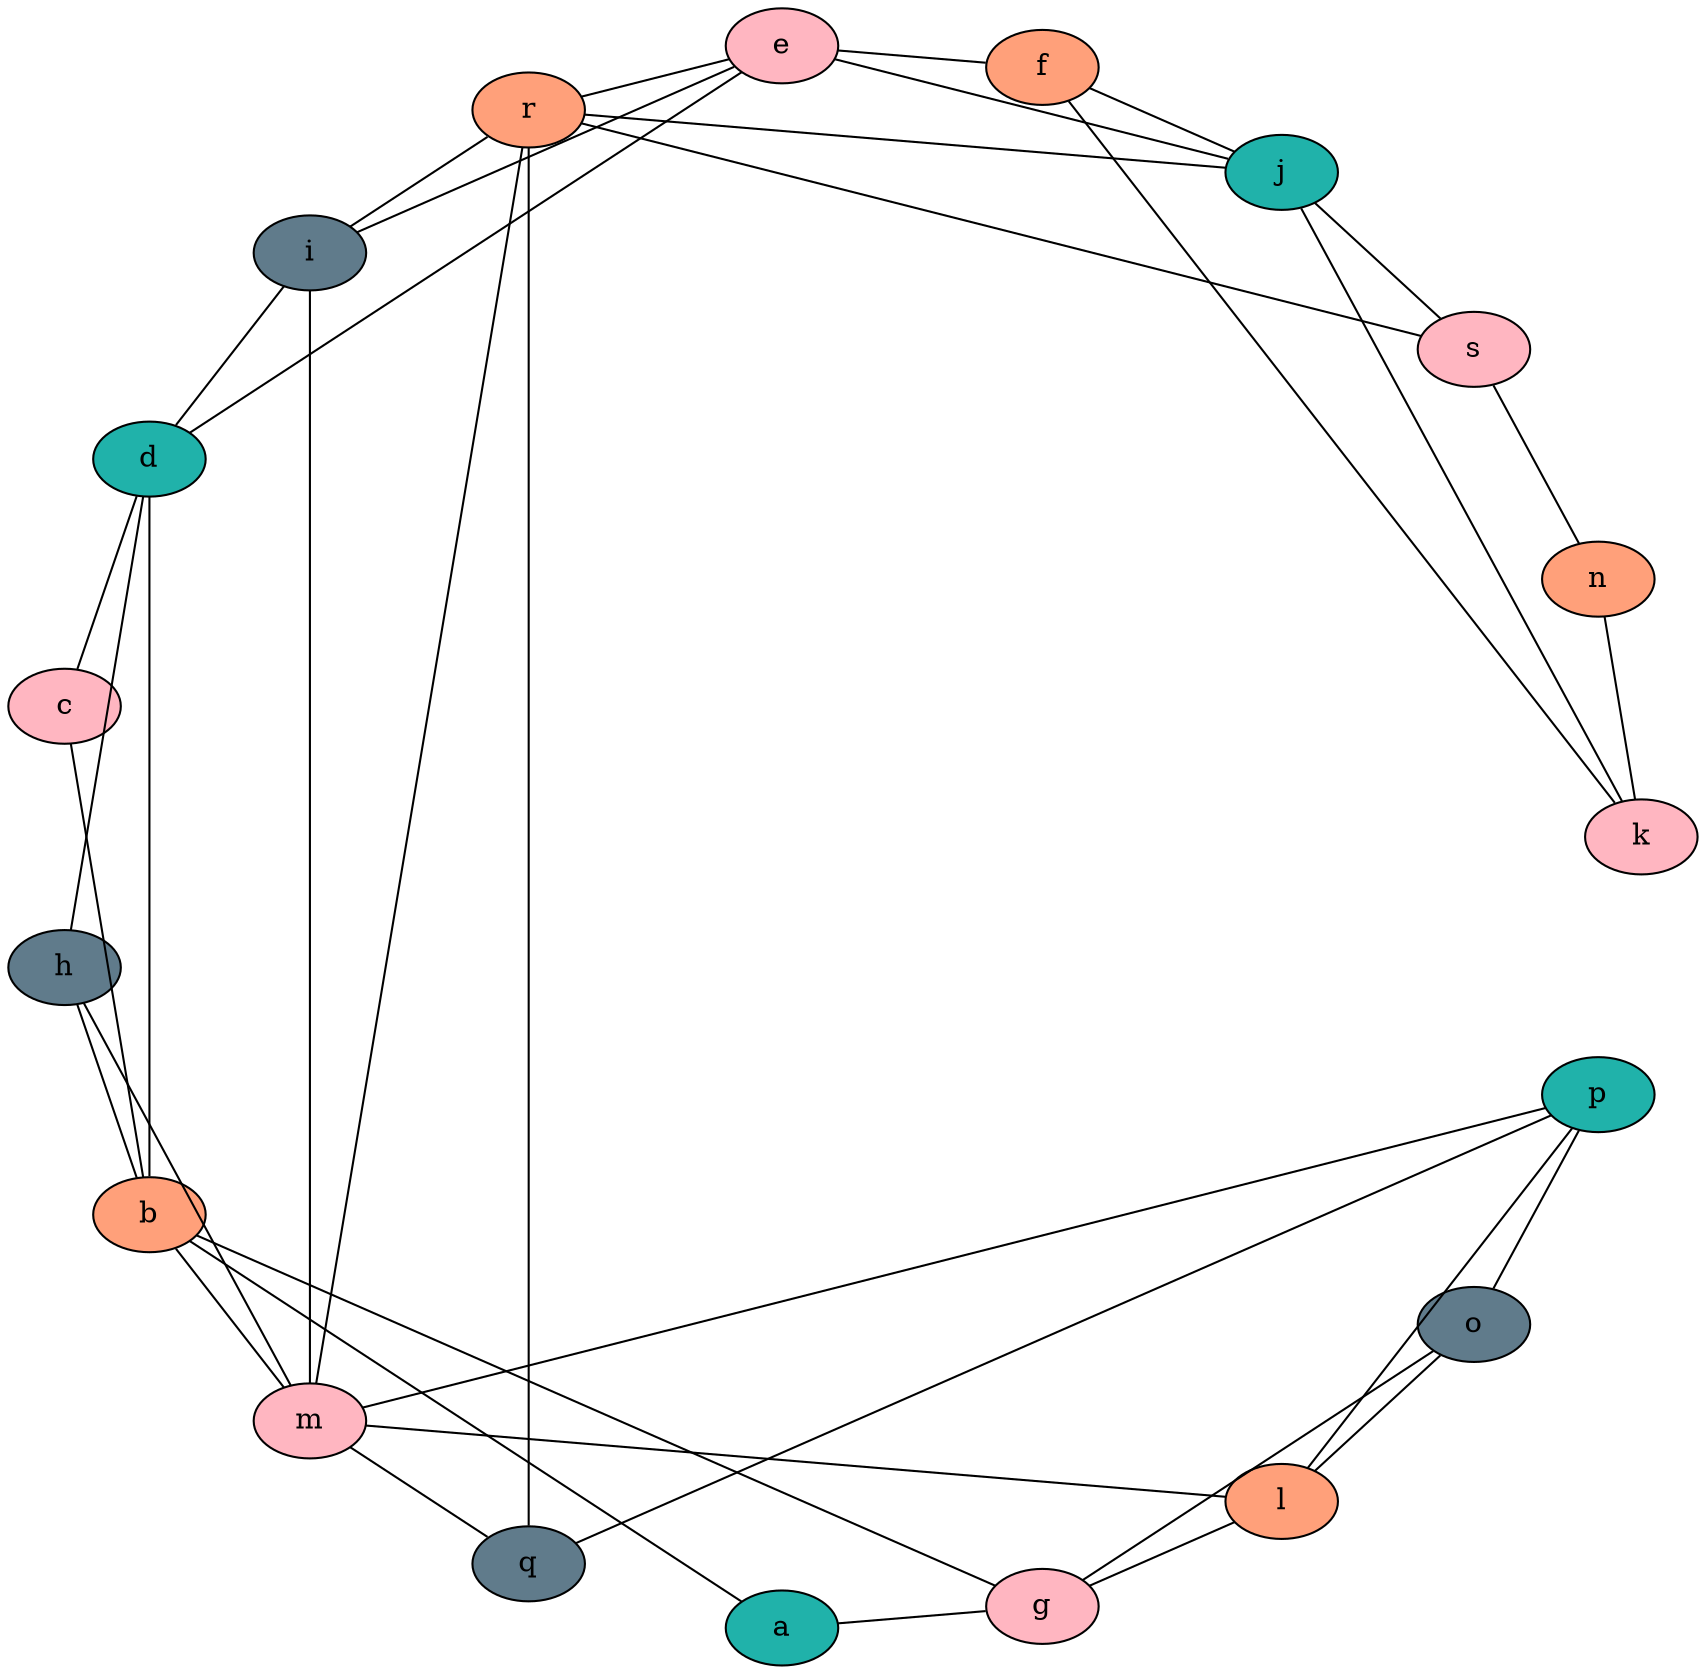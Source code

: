 graph {
graph [layout=circo]
q [style="filled", fillcolor=lightskyblue4]
s [style="filled", fillcolor=lightpink]
o [style="filled", fillcolor=lightskyblue4]
l [style="filled", fillcolor=lightsalmon]
a [style="filled", fillcolor=lightseagreen]
b [style="filled", fillcolor=lightsalmon]
p [style="filled", fillcolor=lightseagreen]
h [style="filled", fillcolor=lightskyblue4]
n [style="filled", fillcolor=lightsalmon]
d [style="filled", fillcolor=lightseagreen]
k [style="filled", fillcolor=lightpink]
g [style="filled", fillcolor=lightpink]
r [style="filled", fillcolor=lightsalmon]
c [style="filled", fillcolor=lightpink]
m [style="filled", fillcolor=lightpink]
j [style="filled", fillcolor=lightseagreen]
e [style="filled", fillcolor=lightpink]
i [style="filled", fillcolor=lightskyblue4]
f [style="filled", fillcolor=lightsalmon]
q -- r
q -- p
q -- m
s -- n
s -- r
s -- j
o -- p
o -- l
o -- g
l -- p
l -- m
l -- g
a -- g
a -- b
b -- m
b -- h
b -- g
b -- c
b -- d
p -- m
h -- m
h -- d
n -- k
d -- i
d -- e
d -- c
k -- j
k -- f
r -- m
r -- j
r -- i
r -- e
m -- i
j -- f
j -- e
e -- i
e -- f
}